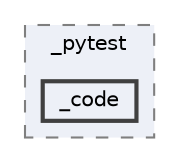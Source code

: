 digraph "C:/Users/LukeMabie/documents/Development/Password_Saver_Using_Django-master/venv/Lib/site-packages/_pytest/_code"
{
 // LATEX_PDF_SIZE
  bgcolor="transparent";
  edge [fontname=Helvetica,fontsize=10,labelfontname=Helvetica,labelfontsize=10];
  node [fontname=Helvetica,fontsize=10,shape=box,height=0.2,width=0.4];
  compound=true
  subgraph clusterdir_b3b37a221e9061020e777f5b90b2470a {
    graph [ bgcolor="#edf0f7", pencolor="grey50", label="_pytest", fontname=Helvetica,fontsize=10 style="filled,dashed", URL="dir_b3b37a221e9061020e777f5b90b2470a.html",tooltip=""]
  dir_ecbce6f2eb0754ba72494facaee97a01 [label="_code", fillcolor="#edf0f7", color="grey25", style="filled,bold", URL="dir_ecbce6f2eb0754ba72494facaee97a01.html",tooltip=""];
  }
}
